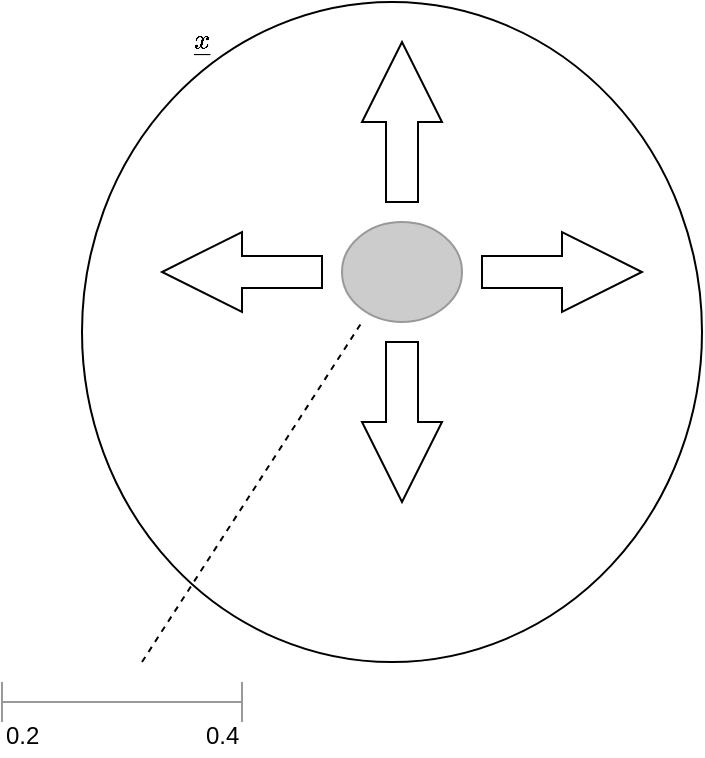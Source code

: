 <mxfile version="12.1.9" type="device" pages="1"><diagram id="UHl5MDZiG86jLebaF2RX" name="Page-1"><mxGraphModel dx="626" dy="371" grid="1" gridSize="10" guides="1" tooltips="1" connect="1" arrows="1" fold="1" page="1" pageScale="1" pageWidth="850" pageHeight="1100" math="1" shadow="0"><root><mxCell id="0"/><mxCell id="1" parent="0"/><mxCell id="xSi8kFRM5TySItnwmXr4-10" value="" style="strokeWidth=1;html=1;shape=mxgraph.flowchart.start_1;whiteSpace=wrap;fillColor=none;strokeColor=#000000;" parent="1" vertex="1"><mxGeometry x="130" y="390" width="310" height="330" as="geometry"/></mxCell><mxCell id="xSi8kFRM5TySItnwmXr4-2" value="" style="ellipse;whiteSpace=wrap;html=1;fillColor=#CCCCCC;strokeColor=#999999;" parent="1" vertex="1"><mxGeometry x="260" y="500" width="60" height="50" as="geometry"/></mxCell><mxCell id="xSi8kFRM5TySItnwmXr4-3" value="$$\underline{x}$$" style="text;html=1;strokeColor=none;fillColor=none;align=center;verticalAlign=middle;whiteSpace=wrap;rounded=0;" parent="1" vertex="1"><mxGeometry x="170" y="400" width="40" height="20" as="geometry"/></mxCell><mxCell id="rnpjzac1zU_JuY5sgn0s-10" value="" style="html=1;shadow=0;dashed=0;align=center;verticalAlign=middle;shape=mxgraph.arrows2.arrow;dy=0.6;dx=40;flipH=1;notch=0;" parent="1" vertex="1"><mxGeometry x="170" y="505" width="80" height="40" as="geometry"/></mxCell><mxCell id="rnpjzac1zU_JuY5sgn0s-11" value="" style="html=1;shadow=0;dashed=0;align=center;verticalAlign=middle;shape=mxgraph.arrows2.arrow;dy=0.6;dx=40;notch=0;" parent="1" vertex="1"><mxGeometry x="330" y="505" width="80" height="40" as="geometry"/></mxCell><mxCell id="rnpjzac1zU_JuY5sgn0s-12" value="" style="html=1;shadow=0;dashed=0;align=center;verticalAlign=middle;shape=mxgraph.arrows2.arrow;dy=0.6;dx=40;direction=north;notch=0;" parent="1" vertex="1"><mxGeometry x="270" y="410" width="40" height="80" as="geometry"/></mxCell><mxCell id="rnpjzac1zU_JuY5sgn0s-13" value="" style="html=1;shadow=0;dashed=0;align=center;verticalAlign=middle;shape=mxgraph.arrows2.arrow;dy=0.6;dx=40;direction=south;notch=0;" parent="1" vertex="1"><mxGeometry x="270" y="560" width="40" height="80" as="geometry"/></mxCell><mxCell id="FeGDIqc2a2hBEBh9wSuT-1" value="" style="endArrow=none;dashed=1;html=1;" edge="1" parent="1"><mxGeometry width="50" height="50" relative="1" as="geometry"><mxPoint x="160" y="720" as="sourcePoint"/><mxPoint x="270" y="550" as="targetPoint"/></mxGeometry></mxCell><mxCell id="FeGDIqc2a2hBEBh9wSuT-2" value="" style="shape=crossbar;whiteSpace=wrap;html=1;rounded=1;strokeColor=#999999;fillColor=#CCCCCC;" vertex="1" parent="1"><mxGeometry x="90" y="730" width="120" height="20" as="geometry"/></mxCell><mxCell id="FeGDIqc2a2hBEBh9wSuT-3" value="0.2" style="text;html=1;resizable=0;points=[];autosize=1;align=left;verticalAlign=top;spacingTop=-4;" vertex="1" parent="1"><mxGeometry x="90" y="747" width="30" height="20" as="geometry"/></mxCell><mxCell id="FeGDIqc2a2hBEBh9wSuT-4" value="0.4" style="text;html=1;resizable=0;points=[];autosize=1;align=left;verticalAlign=top;spacingTop=-4;" vertex="1" parent="1"><mxGeometry x="190" y="747" width="30" height="20" as="geometry"/></mxCell></root></mxGraphModel></diagram></mxfile>